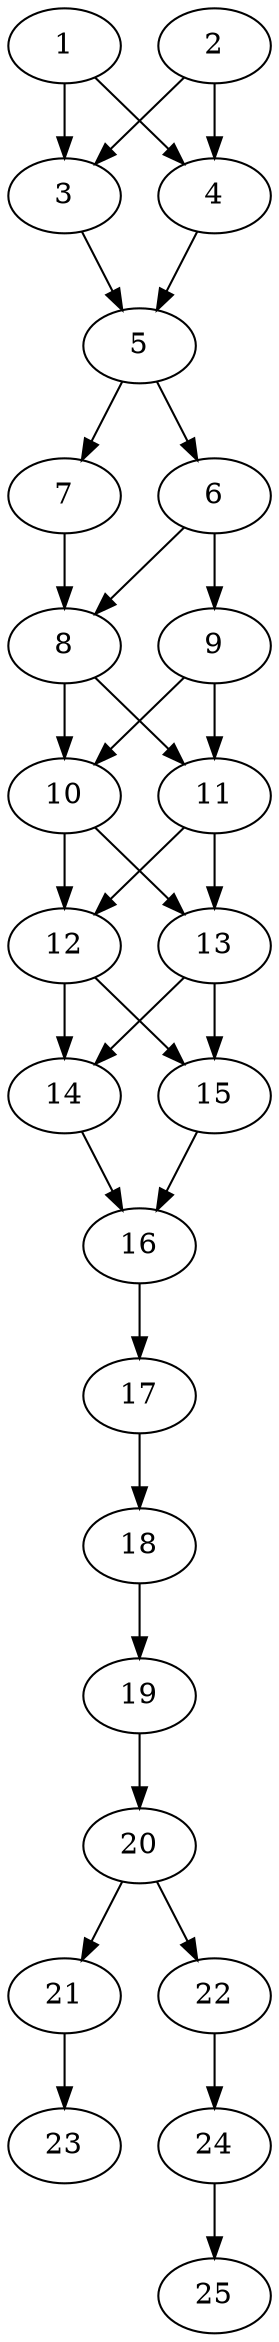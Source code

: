// DAG automatically generated by daggen at Thu Oct  3 14:00:40 2019
// ./daggen --dot -n 25 --ccr 0.3 --fat 0.3 --regular 0.7 --density 0.7 --mindata 5242880 --maxdata 52428800 
digraph G {
  1 [size="58350933", alpha="0.06", expect_size="17505280"] 
  1 -> 3 [size ="17505280"]
  1 -> 4 [size ="17505280"]
  2 [size="39608320", alpha="0.09", expect_size="11882496"] 
  2 -> 3 [size ="11882496"]
  2 -> 4 [size ="11882496"]
  3 [size="143404373", alpha="0.17", expect_size="43021312"] 
  3 -> 5 [size ="43021312"]
  4 [size="124672000", alpha="0.11", expect_size="37401600"] 
  4 -> 5 [size ="37401600"]
  5 [size="64375467", alpha="0.20", expect_size="19312640"] 
  5 -> 6 [size ="19312640"]
  5 -> 7 [size ="19312640"]
  6 [size="159959040", alpha="0.00", expect_size="47987712"] 
  6 -> 8 [size ="47987712"]
  6 -> 9 [size ="47987712"]
  7 [size="83182933", alpha="0.17", expect_size="24954880"] 
  7 -> 8 [size ="24954880"]
  8 [size="63399253", alpha="0.18", expect_size="19019776"] 
  8 -> 10 [size ="19019776"]
  8 -> 11 [size ="19019776"]
  9 [size="94146560", alpha="0.06", expect_size="28243968"] 
  9 -> 10 [size ="28243968"]
  9 -> 11 [size ="28243968"]
  10 [size="113646933", alpha="0.01", expect_size="34094080"] 
  10 -> 12 [size ="34094080"]
  10 -> 13 [size ="34094080"]
  11 [size="31057920", alpha="0.19", expect_size="9317376"] 
  11 -> 12 [size ="9317376"]
  11 -> 13 [size ="9317376"]
  12 [size="78694400", alpha="0.15", expect_size="23608320"] 
  12 -> 14 [size ="23608320"]
  12 -> 15 [size ="23608320"]
  13 [size="149739520", alpha="0.18", expect_size="44921856"] 
  13 -> 14 [size ="44921856"]
  13 -> 15 [size ="44921856"]
  14 [size="127528960", alpha="0.12", expect_size="38258688"] 
  14 -> 16 [size ="38258688"]
  15 [size="54425600", alpha="0.05", expect_size="16327680"] 
  15 -> 16 [size ="16327680"]
  16 [size="52022613", alpha="0.17", expect_size="15606784"] 
  16 -> 17 [size ="15606784"]
  17 [size="55108267", alpha="0.06", expect_size="16532480"] 
  17 -> 18 [size ="16532480"]
  18 [size="33952427", alpha="0.12", expect_size="10185728"] 
  18 -> 19 [size ="10185728"]
  19 [size="172704427", alpha="0.05", expect_size="51811328"] 
  19 -> 20 [size ="51811328"]
  20 [size="62590293", alpha="0.12", expect_size="18777088"] 
  20 -> 21 [size ="18777088"]
  20 -> 22 [size ="18777088"]
  21 [size="71069013", alpha="0.03", expect_size="21320704"] 
  21 -> 23 [size ="21320704"]
  22 [size="61982720", alpha="0.17", expect_size="18594816"] 
  22 -> 24 [size ="18594816"]
  23 [size="22562133", alpha="0.07", expect_size="6768640"] 
  24 [size="165819733", alpha="0.10", expect_size="49745920"] 
  24 -> 25 [size ="49745920"]
  25 [size="100662613", alpha="0.00", expect_size="30198784"] 
}
